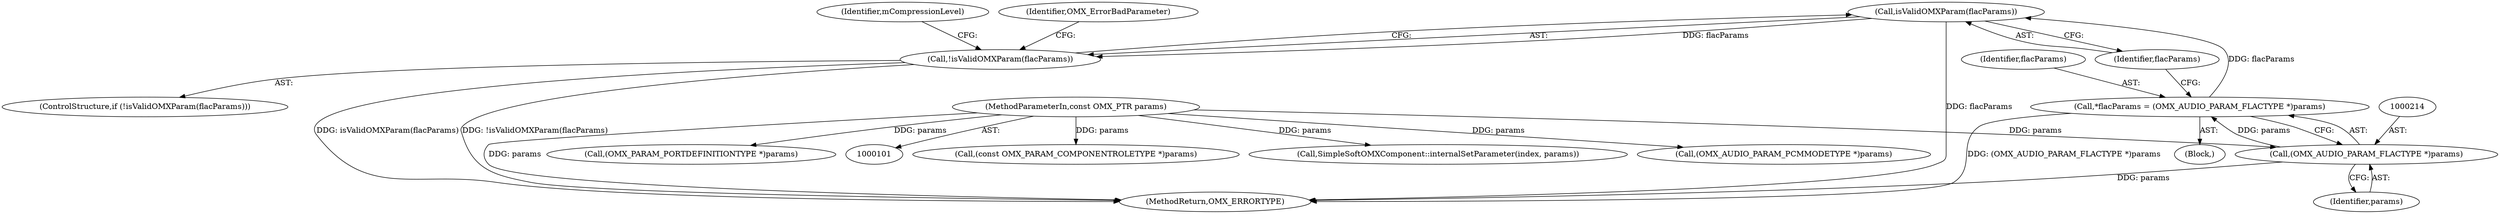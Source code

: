 digraph "0_Android_295c883fe3105b19bcd0f9e07d54c6b589fc5bff_18@pointer" {
"1000218" [label="(Call,isValidOMXParam(flacParams))"];
"1000211" [label="(Call,*flacParams = (OMX_AUDIO_PARAM_FLACTYPE *)params)"];
"1000213" [label="(Call,(OMX_AUDIO_PARAM_FLACTYPE *)params)"];
"1000103" [label="(MethodParameterIn,const OMX_PTR params)"];
"1000217" [label="(Call,!isValidOMXParam(flacParams))"];
"1000217" [label="(Call,!isValidOMXParam(flacParams))"];
"1000211" [label="(Call,*flacParams = (OMX_AUDIO_PARAM_FLACTYPE *)params)"];
"1000180" [label="(Call,(const OMX_PARAM_COMPONENTROLETYPE *)params)"];
"1000224" [label="(Identifier,mCompressionLevel)"];
"1000271" [label="(MethodReturn,OMX_ERRORTYPE)"];
"1000268" [label="(Call,SimpleSoftOMXComponent::internalSetParameter(index, params))"];
"1000216" [label="(ControlStructure,if (!isValidOMXParam(flacParams)))"];
"1000219" [label="(Identifier,flacParams)"];
"1000218" [label="(Call,isValidOMXParam(flacParams))"];
"1000103" [label="(MethodParameterIn,const OMX_PTR params)"];
"1000213" [label="(Call,(OMX_AUDIO_PARAM_FLACTYPE *)params)"];
"1000115" [label="(Call,(OMX_AUDIO_PARAM_PCMMODETYPE *)params)"];
"1000235" [label="(Call,(OMX_PARAM_PORTDEFINITIONTYPE *)params)"];
"1000209" [label="(Block,)"];
"1000212" [label="(Identifier,flacParams)"];
"1000222" [label="(Identifier,OMX_ErrorBadParameter)"];
"1000215" [label="(Identifier,params)"];
"1000218" -> "1000217"  [label="AST: "];
"1000218" -> "1000219"  [label="CFG: "];
"1000219" -> "1000218"  [label="AST: "];
"1000217" -> "1000218"  [label="CFG: "];
"1000218" -> "1000271"  [label="DDG: flacParams"];
"1000218" -> "1000217"  [label="DDG: flacParams"];
"1000211" -> "1000218"  [label="DDG: flacParams"];
"1000211" -> "1000209"  [label="AST: "];
"1000211" -> "1000213"  [label="CFG: "];
"1000212" -> "1000211"  [label="AST: "];
"1000213" -> "1000211"  [label="AST: "];
"1000219" -> "1000211"  [label="CFG: "];
"1000211" -> "1000271"  [label="DDG: (OMX_AUDIO_PARAM_FLACTYPE *)params"];
"1000213" -> "1000211"  [label="DDG: params"];
"1000213" -> "1000215"  [label="CFG: "];
"1000214" -> "1000213"  [label="AST: "];
"1000215" -> "1000213"  [label="AST: "];
"1000213" -> "1000271"  [label="DDG: params"];
"1000103" -> "1000213"  [label="DDG: params"];
"1000103" -> "1000101"  [label="AST: "];
"1000103" -> "1000271"  [label="DDG: params"];
"1000103" -> "1000115"  [label="DDG: params"];
"1000103" -> "1000180"  [label="DDG: params"];
"1000103" -> "1000235"  [label="DDG: params"];
"1000103" -> "1000268"  [label="DDG: params"];
"1000217" -> "1000216"  [label="AST: "];
"1000222" -> "1000217"  [label="CFG: "];
"1000224" -> "1000217"  [label="CFG: "];
"1000217" -> "1000271"  [label="DDG: !isValidOMXParam(flacParams)"];
"1000217" -> "1000271"  [label="DDG: isValidOMXParam(flacParams)"];
}
